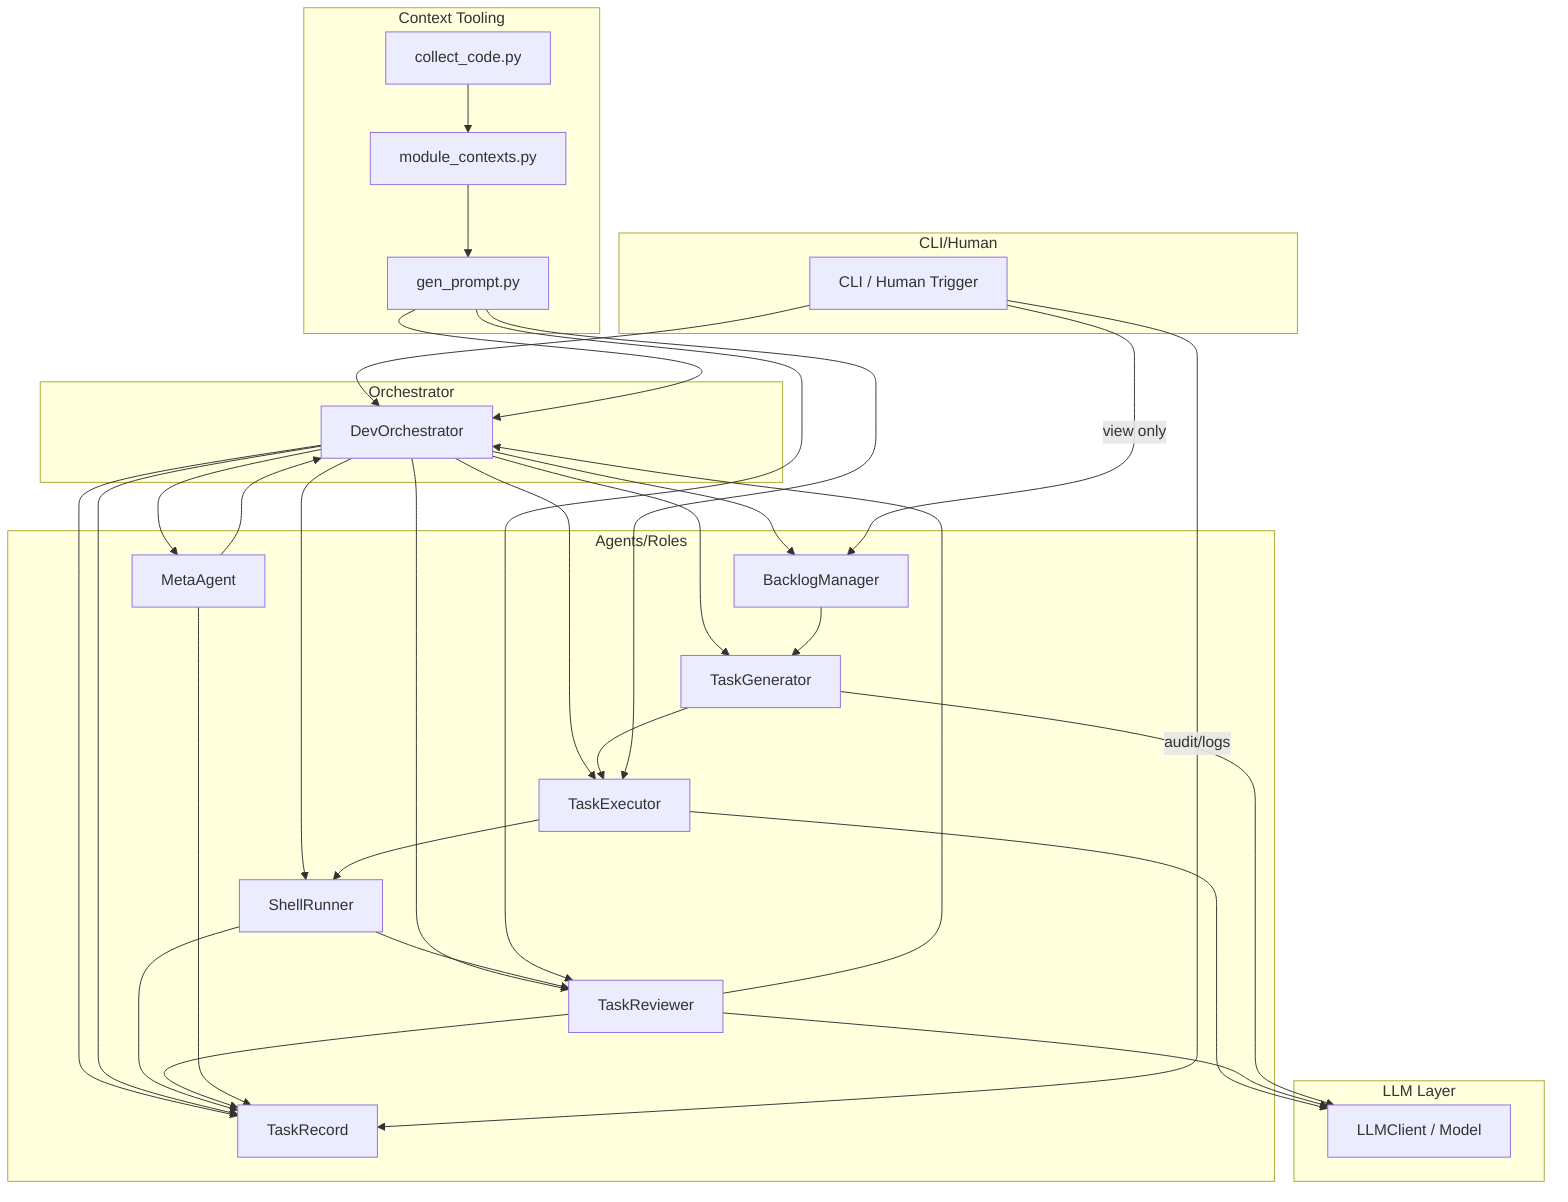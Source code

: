 flowchart TD
    subgraph CLI/Human
        CLI[CLI / Human Trigger]
    end

    subgraph Orchestrator
        ORCH[DevOrchestrator]
    end

    subgraph Agents/Roles
        BACK[BacklogManager]
        GEN[TaskGenerator]
        EXEC[TaskExecutor]
        SHELL[ShellRunner]
        REV[TaskReviewer]
        RECORD[TaskRecord]
        META[MetaAgent]
    end

    subgraph LLM Layer
        LLM[LLMClient / Model]
    end

    subgraph Context Tooling
        COLLECT[collect_code.py]
        GENPROMPT[gen_prompt.py]
        MODCONTEXT[module_contexts.py]
    end

    %% System Inputs
    CLI --> ORCH

    %% Main Orchestration Loop
    ORCH --> BACK
    ORCH --> GEN
    ORCH --> EXEC
    ORCH --> SHELL
    ORCH --> REV
    ORCH --> RECORD
    ORCH --> META

    %% Agent Calls (strictly via orchestrator)
    BACK --> GEN
    GEN --> EXEC
    EXEC --> SHELL
    SHELL --> REV
    REV --> ORCH

    %% Task Record Keeping
    ORCH --> RECORD
    SHELL --> RECORD
    REV --> RECORD

    %% Context & Prompt Ingestion (for agents/LLMs)
    COLLECT --> MODCONTEXT
    MODCONTEXT --> GENPROMPT
    GENPROMPT --> ORCH
    GENPROMPT --> EXEC
    GENPROMPT --> REV

    %% LLM Interface
    EXEC --> LLM
    REV --> LLM
    GEN --> LLM

    %% MetaAgent oversight loop
    META --> ORCH
    META --> RECORD

    %% Human/CLI may directly query backlog or logs, but all changes must go through orchestrator
    CLI --"view only"--> BACK
    CLI --"audit/logs"--> RECORD